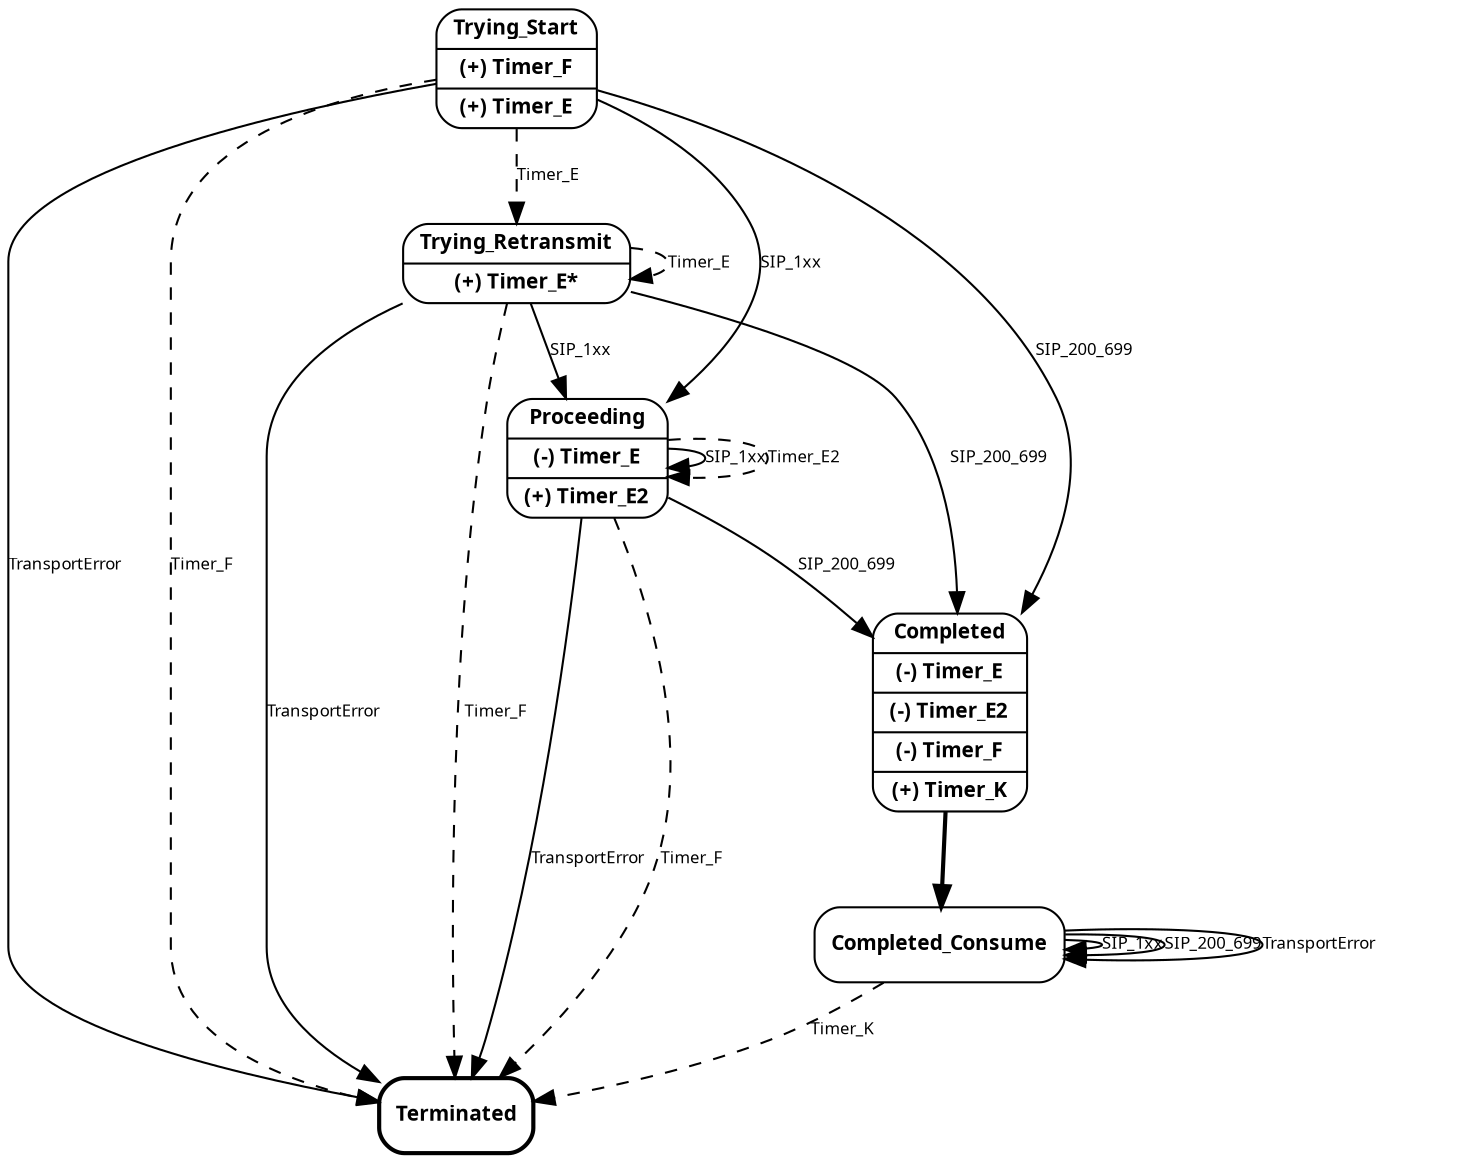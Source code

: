 digraph {
    edge[fontname = "tahoma"; fontsize = 8];
    node[fontname = "tahoma bold"; fontsize = 10];
    Trying_Start [shape = Mrecord; label = "{ Trying_Start | (+) Timer_F| (+) Timer_E}"];
    Trying_Retransmit [shape = Mrecord; label = "{ Trying_Retransmit | (+) Timer_E*}"];
    Proceeding [shape = Mrecord; label = "{ Proceeding | (-) Timer_E| (+) Timer_E2}"];
    Completed [shape = Mrecord; label = "{ Completed | (-) Timer_E| (-) Timer_E2| (-) Timer_F| (+) Timer_K}"];
    Completed_Consume [shape = Mrecord; label = "{ Completed_Consume }"];
    Terminated [shape = Mrecord; label = "{ Terminated }"; style = bold];
    Trying_Start -> Proceeding [label = "SIP_1xx"];
    Trying_Start -> Completed [label = "SIP_200_699"];
    Trying_Start -> Terminated [label = "TransportError"];
    Trying_Start -> Terminated [label = "Timer_F"][style = dashed];
    Trying_Start -> Trying_Retransmit [label = "Timer_E"][style = dashed];
    Trying_Retransmit -> Proceeding [label = "SIP_1xx"];
    Trying_Retransmit -> Completed [label = "SIP_200_699"];
    Trying_Retransmit -> Terminated [label = "TransportError"];
    Trying_Retransmit -> Terminated [label = "Timer_F"][style = dashed];
    Trying_Retransmit -> Trying_Retransmit [label = "Timer_E"][style = dashed];
    Proceeding -> Proceeding [label = "SIP_1xx"];
    Proceeding -> Completed [label = "SIP_200_699"];
    Proceeding -> Terminated [label = "TransportError"];
    Proceeding -> Terminated [label = "Timer_F"][style = dashed];
    Proceeding -> Proceeding [label = "Timer_E2"][style = dashed];
    Completed -> Completed_Consume [style = bold];
    Completed_Consume -> Completed_Consume [label = "SIP_1xx"];
    Completed_Consume -> Completed_Consume [label = "SIP_200_699"];
    Completed_Consume -> Completed_Consume [label = "TransportError"];
    Completed_Consume -> Terminated [label = "Timer_K"][style = dashed];
}
